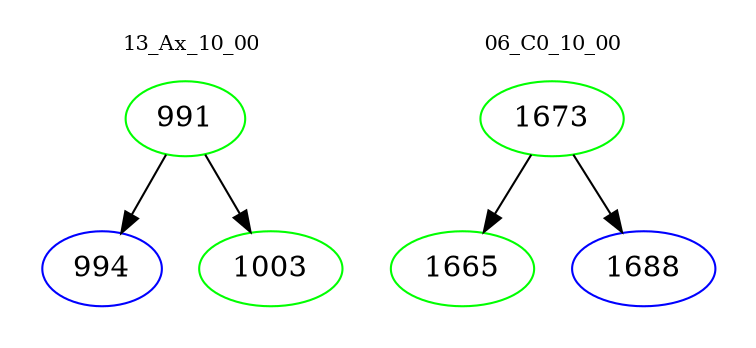 digraph{
subgraph cluster_0 {
color = white
label = "13_Ax_10_00";
fontsize=10;
T0_991 [label="991", color="green"]
T0_991 -> T0_994 [color="black"]
T0_994 [label="994", color="blue"]
T0_991 -> T0_1003 [color="black"]
T0_1003 [label="1003", color="green"]
}
subgraph cluster_1 {
color = white
label = "06_C0_10_00";
fontsize=10;
T1_1673 [label="1673", color="green"]
T1_1673 -> T1_1665 [color="black"]
T1_1665 [label="1665", color="green"]
T1_1673 -> T1_1688 [color="black"]
T1_1688 [label="1688", color="blue"]
}
}
